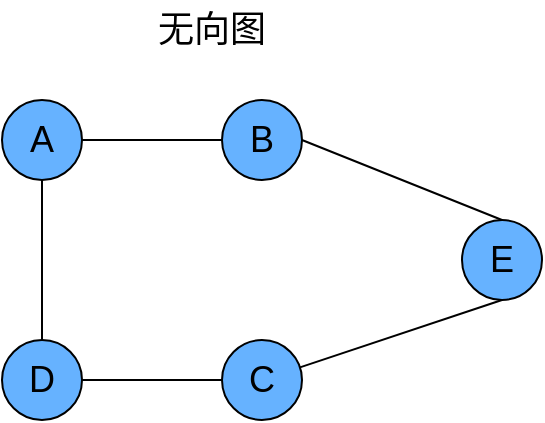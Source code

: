 <mxfile version="26.2.14">
  <diagram name="第 1 页" id="_8b9xX-DKGfx3M6socpL">
    <mxGraphModel dx="1199" dy="671" grid="1" gridSize="10" guides="1" tooltips="1" connect="1" arrows="1" fold="1" page="1" pageScale="1" pageWidth="827" pageHeight="1169" math="0" shadow="0">
      <root>
        <mxCell id="0" />
        <mxCell id="1" parent="0" />
        <mxCell id="Ej_gXv6W23z51N9Fan9D-1" value="" style="rounded=0;orthogonalLoop=1;jettySize=auto;html=1;endArrow=none;startFill=0;" edge="1" parent="1" source="Ej_gXv6W23z51N9Fan9D-4" target="Ej_gXv6W23z51N9Fan9D-7">
          <mxGeometry relative="1" as="geometry" />
        </mxCell>
        <mxCell id="Ej_gXv6W23z51N9Fan9D-2" value="" style="edgeStyle=none;rounded=0;orthogonalLoop=1;jettySize=auto;html=1;endArrow=none;startFill=0;" edge="1" parent="1" source="Ej_gXv6W23z51N9Fan9D-4" target="Ej_gXv6W23z51N9Fan9D-9">
          <mxGeometry relative="1" as="geometry" />
        </mxCell>
        <mxCell id="Ej_gXv6W23z51N9Fan9D-4" value="&lt;font style=&quot;color: rgb(0, 0, 0); font-size: 18px;&quot;&gt;A&lt;/font&gt;" style="ellipse;whiteSpace=wrap;html=1;aspect=fixed;fillColor=#66B2FF;" vertex="1" parent="1">
          <mxGeometry x="110" y="140" width="40" height="40" as="geometry" />
        </mxCell>
        <mxCell id="Ej_gXv6W23z51N9Fan9D-7" value="&lt;font style=&quot;color: rgb(0, 0, 0); font-size: 18px;&quot;&gt;B&lt;/font&gt;" style="ellipse;whiteSpace=wrap;html=1;aspect=fixed;fillColor=#66B2FF;" vertex="1" parent="1">
          <mxGeometry x="220" y="140" width="40" height="40" as="geometry" />
        </mxCell>
        <mxCell id="Ej_gXv6W23z51N9Fan9D-8" value="" style="edgeStyle=none;rounded=0;orthogonalLoop=1;jettySize=auto;html=1;endArrow=none;startFill=0;" edge="1" parent="1" source="Ej_gXv6W23z51N9Fan9D-9" target="Ej_gXv6W23z51N9Fan9D-10">
          <mxGeometry relative="1" as="geometry" />
        </mxCell>
        <mxCell id="Ej_gXv6W23z51N9Fan9D-9" value="&lt;font style=&quot;color: rgb(0, 0, 0); font-size: 18px;&quot;&gt;D&lt;/font&gt;" style="ellipse;whiteSpace=wrap;html=1;aspect=fixed;fillColor=#66B2FF;" vertex="1" parent="1">
          <mxGeometry x="110" y="260" width="40" height="40" as="geometry" />
        </mxCell>
        <mxCell id="Ej_gXv6W23z51N9Fan9D-14" style="rounded=0;orthogonalLoop=1;jettySize=auto;html=1;entryX=0.5;entryY=1;entryDx=0;entryDy=0;endArrow=none;startFill=0;" edge="1" parent="1" source="Ej_gXv6W23z51N9Fan9D-10" target="Ej_gXv6W23z51N9Fan9D-12">
          <mxGeometry relative="1" as="geometry" />
        </mxCell>
        <mxCell id="Ej_gXv6W23z51N9Fan9D-10" value="&lt;font style=&quot;color: rgb(0, 0, 0); font-size: 18px;&quot;&gt;C&lt;/font&gt;" style="ellipse;whiteSpace=wrap;html=1;aspect=fixed;fillColor=#66B2FF;" vertex="1" parent="1">
          <mxGeometry x="220" y="260" width="40" height="40" as="geometry" />
        </mxCell>
        <mxCell id="Ej_gXv6W23z51N9Fan9D-11" value="&lt;font style=&quot;font-size: 18px;&quot;&gt;无向图&lt;/font&gt;" style="text;html=1;align=center;verticalAlign=middle;whiteSpace=wrap;rounded=0;" vertex="1" parent="1">
          <mxGeometry x="150" y="90" width="130" height="30" as="geometry" />
        </mxCell>
        <mxCell id="Ej_gXv6W23z51N9Fan9D-15" style="rounded=0;orthogonalLoop=1;jettySize=auto;html=1;exitX=0.5;exitY=0;exitDx=0;exitDy=0;entryX=1;entryY=0.5;entryDx=0;entryDy=0;endArrow=none;startFill=0;" edge="1" parent="1" source="Ej_gXv6W23z51N9Fan9D-12" target="Ej_gXv6W23z51N9Fan9D-7">
          <mxGeometry relative="1" as="geometry" />
        </mxCell>
        <mxCell id="Ej_gXv6W23z51N9Fan9D-12" value="&lt;span style=&quot;font-size: 18px;&quot;&gt;E&lt;/span&gt;" style="ellipse;whiteSpace=wrap;html=1;aspect=fixed;fillColor=#66B2FF;" vertex="1" parent="1">
          <mxGeometry x="340" y="200" width="40" height="40" as="geometry" />
        </mxCell>
      </root>
    </mxGraphModel>
  </diagram>
</mxfile>
